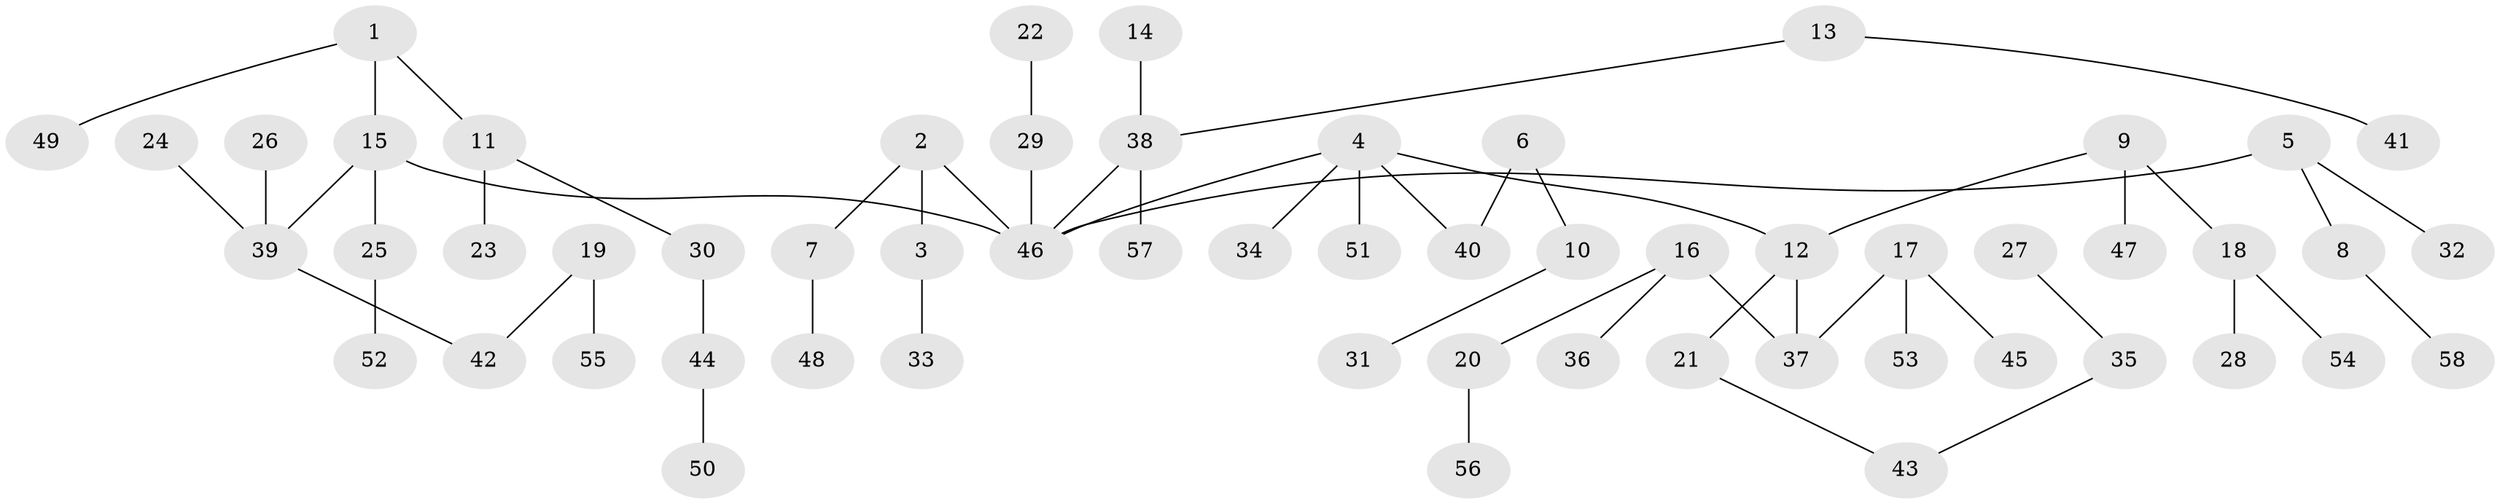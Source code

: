// original degree distribution, {7: 0.010526315789473684, 5: 0.05263157894736842, 3: 0.2, 2: 0.24210526315789474, 1: 0.47368421052631576, 4: 0.021052631578947368}
// Generated by graph-tools (version 1.1) at 2025/37/03/04/25 23:37:17]
// undirected, 58 vertices, 57 edges
graph export_dot {
  node [color=gray90,style=filled];
  1;
  2;
  3;
  4;
  5;
  6;
  7;
  8;
  9;
  10;
  11;
  12;
  13;
  14;
  15;
  16;
  17;
  18;
  19;
  20;
  21;
  22;
  23;
  24;
  25;
  26;
  27;
  28;
  29;
  30;
  31;
  32;
  33;
  34;
  35;
  36;
  37;
  38;
  39;
  40;
  41;
  42;
  43;
  44;
  45;
  46;
  47;
  48;
  49;
  50;
  51;
  52;
  53;
  54;
  55;
  56;
  57;
  58;
  1 -- 11 [weight=1.0];
  1 -- 15 [weight=1.0];
  1 -- 49 [weight=1.0];
  2 -- 3 [weight=1.0];
  2 -- 7 [weight=1.0];
  2 -- 46 [weight=1.0];
  3 -- 33 [weight=1.0];
  4 -- 12 [weight=1.0];
  4 -- 34 [weight=1.0];
  4 -- 40 [weight=1.0];
  4 -- 46 [weight=1.0];
  4 -- 51 [weight=1.0];
  5 -- 8 [weight=1.0];
  5 -- 32 [weight=1.0];
  5 -- 46 [weight=1.0];
  6 -- 10 [weight=1.0];
  6 -- 40 [weight=1.0];
  7 -- 48 [weight=1.0];
  8 -- 58 [weight=1.0];
  9 -- 12 [weight=1.0];
  9 -- 18 [weight=1.0];
  9 -- 47 [weight=1.0];
  10 -- 31 [weight=1.0];
  11 -- 23 [weight=1.0];
  11 -- 30 [weight=1.0];
  12 -- 21 [weight=1.0];
  12 -- 37 [weight=1.0];
  13 -- 38 [weight=1.0];
  13 -- 41 [weight=1.0];
  14 -- 38 [weight=1.0];
  15 -- 25 [weight=1.0];
  15 -- 39 [weight=1.0];
  15 -- 46 [weight=1.0];
  16 -- 20 [weight=1.0];
  16 -- 36 [weight=1.0];
  16 -- 37 [weight=1.0];
  17 -- 37 [weight=1.0];
  17 -- 45 [weight=1.0];
  17 -- 53 [weight=1.0];
  18 -- 28 [weight=1.0];
  18 -- 54 [weight=1.0];
  19 -- 42 [weight=1.0];
  19 -- 55 [weight=1.0];
  20 -- 56 [weight=1.0];
  21 -- 43 [weight=1.0];
  22 -- 29 [weight=1.0];
  24 -- 39 [weight=1.0];
  25 -- 52 [weight=1.0];
  26 -- 39 [weight=1.0];
  27 -- 35 [weight=1.0];
  29 -- 46 [weight=1.0];
  30 -- 44 [weight=1.0];
  35 -- 43 [weight=1.0];
  38 -- 46 [weight=1.0];
  38 -- 57 [weight=1.0];
  39 -- 42 [weight=1.0];
  44 -- 50 [weight=1.0];
}
